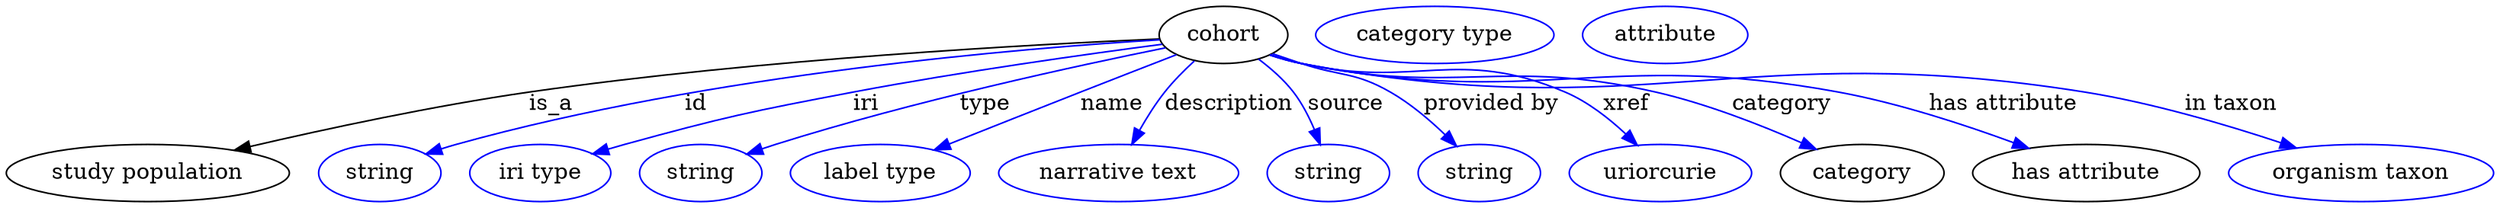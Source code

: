 digraph {
	graph [bb="0,0,1564.2,123"];
	node [label="\N"];
	cohort	[height=0.5,
		label=cohort,
		pos="765.04,105",
		width=1.1193];
	"study population"	[height=0.5,
		pos="89.042,18",
		width=2.4734];
	cohort -> "study population"	[label=is_a,
		lp="342.04,61.5",
		pos="e,143.27,32.39 725.09,102.49 647.98,99.202 473.44,89.945 328.04,69 268.3,60.394 201.09,45.896 153.19,34.721"];
	id	[color=blue,
		height=0.5,
		label=string,
		pos="234.04,18",
		width=1.0652];
	cohort -> id	[color=blue,
		label=id,
		lp="433.04,61.5",
		pos="e,263.03,29.99 725.2,101.93 641.64,96.832 442.56,80.645 282.04,36 278.93,35.135 275.74,34.172 272.54,33.155",
		style=solid];
	iri	[color=blue,
		height=0.5,
		label="iri type",
		pos="335.04,18",
		width=1.2277];
	cohort -> iri	[color=blue,
		label=iri,
		lp="540.04,61.5",
		pos="e,368.34,29.93 726.54,99.15 680.22,93.098 600.16,81.955 532.04,69 467.96,56.813 451.98,53.14 389.04,36 385.47,35.026 381.77,33.97 \
378.07,32.877",
		style=solid];
	type	[color=blue,
		height=0.5,
		label=string,
		pos="436.04,18",
		width=1.0652];
	cohort -> type	[color=blue,
		label=type,
		lp="615.04,61.5",
		pos="e,465,29.898 728.55,96.882 674.37,85.938 569.73,63.351 483.04,36 480.29,35.131 477.46,34.201 474.61,33.24",
		style=solid];
	name	[color=blue,
		height=0.5,
		label="label type",
		pos="549.04,18",
		width=1.5707];
	cohort -> name	[color=blue,
		label=name,
		lp="695.04,61.5",
		pos="e,582.98,32.539 735.43,92.544 717.87,85.733 695.17,76.908 675.04,69 647.49,58.174 616.59,45.914 592.28,36.244",
		style=solid];
	description	[color=blue,
		height=0.5,
		label="narrative text",
		pos="699.04,18",
		width=2.0943];
	cohort -> description	[color=blue,
		label=description,
		lp="768.54,61.5",
		pos="e,707.32,35.979 746.68,88.574 740.37,82.792 733.53,75.934 728.04,69 722.22,61.647 716.79,53.001 712.23,44.985",
		style=solid];
	source	[color=blue,
		height=0.5,
		label=string,
		pos="831.04,18",
		width=1.0652];
	cohort -> source	[color=blue,
		label=source,
		lp="842.04,61.5",
		pos="e,825.94,35.85 787.05,89.802 794.74,84.044 802.96,76.886 809.04,69 814.48,61.951 818.88,53.351 822.28,45.285",
		style=solid];
	"provided by"	[color=blue,
		height=0.5,
		label=string,
		pos="926.04,18",
		width=1.0652];
	cohort -> "provided by"	[color=blue,
		label="provided by",
		lp="933.54,61.5",
		pos="e,911.72,34.911 795.85,93.191 801.87,91.112 808.15,88.969 814.04,87 838.84,78.715 847.35,81.988 870.04,69 882.54,61.847 894.68,51.557 \
904.44,42.169",
		style=solid];
	xref	[color=blue,
		height=0.5,
		label=uriorcurie,
		pos="1040,18",
		width=1.5887];
	cohort -> xref	[color=blue,
		label=xref,
		lp="1018.5,61.5",
		pos="e,1025.5,35.44 794.53,92.567 800.89,90.442 807.63,88.441 814.04,87 886.45,70.734 911.73,97.993 980.04,69 994.3,62.947 1007.8,52.336 \
1018.3,42.442",
		style=solid];
	category	[height=0.5,
		pos="1167,18",
		width=1.4263];
	cohort -> category	[color=blue,
		label=category,
		lp="1116.5,61.5",
		pos="e,1138.1,32.896 794.24,92.519 800.68,90.37 807.52,88.371 814.04,87 911.35,66.54 940.09,91.074 1037,69 1068.9,61.741 1103.4,48.2 \
1128.8,37.039",
		style=solid];
	"has attribute"	[height=0.5,
		pos="1308,18",
		width=1.9859];
	cohort -> "has attribute"	[color=blue,
		label="has attribute",
		lp="1256,61.5",
		pos="e,1271.8,33.536 794.21,92.384 800.65,90.243 807.5,88.282 814.04,87 961.67,58.061 1004.1,96.182 1152,69 1190,62.021 1231.6,48.376 \
1262.3,37.102",
		style=solid];
	"in taxon"	[color=blue,
		height=0.5,
		label="organism taxon",
		pos="1481,18",
		width=2.3109];
	cohort -> "in taxon"	[color=blue,
		label="in taxon",
		lp="1399,61.5",
		pos="e,1440.2,33.799 793.93,92.388 800.45,90.218 807.4,88.244 814.04,87 1029.5,46.621 1090.5,103.53 1307,69 1349.4,62.242 1396.1,48.472 \
1430.4,37.09",
		style=solid];
	"named thing_category"	[color=blue,
		height=0.5,
		label="category type",
		pos="898.04,105",
		width=2.0762];
	"organismal entity_has attribute"	[color=blue,
		height=0.5,
		label=attribute,
		pos="1043,105",
		width=1.4443];
}
